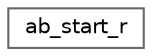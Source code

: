 digraph "Graphical Class Hierarchy"
{
 // LATEX_PDF_SIZE
  bgcolor="transparent";
  edge [fontname=Helvetica,fontsize=10,labelfontname=Helvetica,labelfontsize=10];
  node [fontname=Helvetica,fontsize=10,shape=box,height=0.2,width=0.4];
  rankdir="LR";
  Node0 [id="Node000000",label="ab_start_r",height=0.2,width=0.4,color="grey40", fillcolor="white", style="filled",URL="$structab__start__r.html",tooltip=" "];
}
